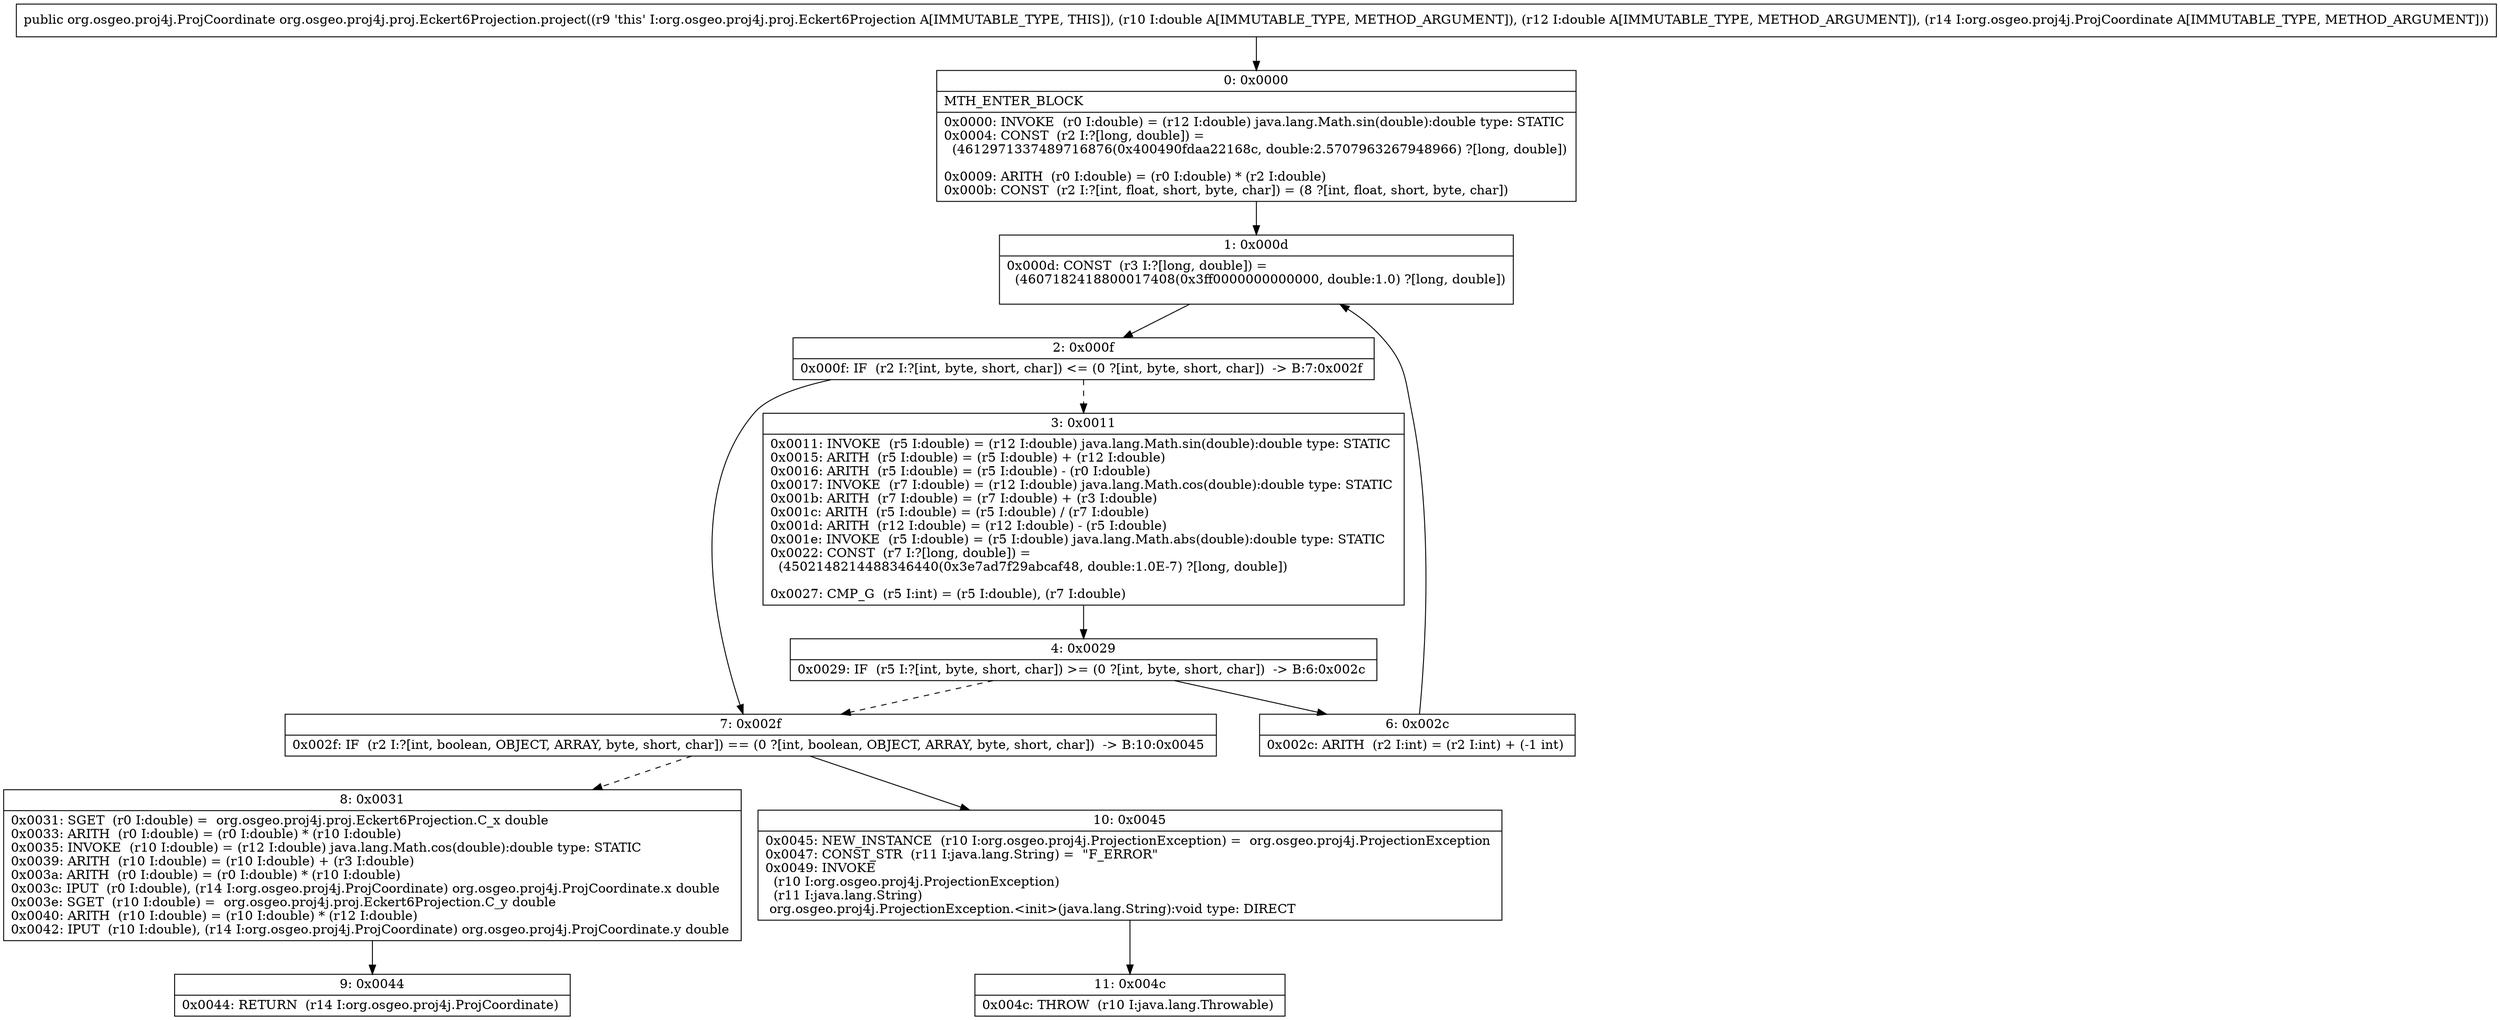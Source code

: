 digraph "CFG fororg.osgeo.proj4j.proj.Eckert6Projection.project(DDLorg\/osgeo\/proj4j\/ProjCoordinate;)Lorg\/osgeo\/proj4j\/ProjCoordinate;" {
Node_0 [shape=record,label="{0\:\ 0x0000|MTH_ENTER_BLOCK\l|0x0000: INVOKE  (r0 I:double) = (r12 I:double) java.lang.Math.sin(double):double type: STATIC \l0x0004: CONST  (r2 I:?[long, double]) = \l  (4612971337489716876(0x400490fdaa22168c, double:2.5707963267948966) ?[long, double])\l \l0x0009: ARITH  (r0 I:double) = (r0 I:double) * (r2 I:double) \l0x000b: CONST  (r2 I:?[int, float, short, byte, char]) = (8 ?[int, float, short, byte, char]) \l}"];
Node_1 [shape=record,label="{1\:\ 0x000d|0x000d: CONST  (r3 I:?[long, double]) = \l  (4607182418800017408(0x3ff0000000000000, double:1.0) ?[long, double])\l \l}"];
Node_2 [shape=record,label="{2\:\ 0x000f|0x000f: IF  (r2 I:?[int, byte, short, char]) \<= (0 ?[int, byte, short, char])  \-\> B:7:0x002f \l}"];
Node_3 [shape=record,label="{3\:\ 0x0011|0x0011: INVOKE  (r5 I:double) = (r12 I:double) java.lang.Math.sin(double):double type: STATIC \l0x0015: ARITH  (r5 I:double) = (r5 I:double) + (r12 I:double) \l0x0016: ARITH  (r5 I:double) = (r5 I:double) \- (r0 I:double) \l0x0017: INVOKE  (r7 I:double) = (r12 I:double) java.lang.Math.cos(double):double type: STATIC \l0x001b: ARITH  (r7 I:double) = (r7 I:double) + (r3 I:double) \l0x001c: ARITH  (r5 I:double) = (r5 I:double) \/ (r7 I:double) \l0x001d: ARITH  (r12 I:double) = (r12 I:double) \- (r5 I:double) \l0x001e: INVOKE  (r5 I:double) = (r5 I:double) java.lang.Math.abs(double):double type: STATIC \l0x0022: CONST  (r7 I:?[long, double]) = \l  (4502148214488346440(0x3e7ad7f29abcaf48, double:1.0E\-7) ?[long, double])\l \l0x0027: CMP_G  (r5 I:int) = (r5 I:double), (r7 I:double) \l}"];
Node_4 [shape=record,label="{4\:\ 0x0029|0x0029: IF  (r5 I:?[int, byte, short, char]) \>= (0 ?[int, byte, short, char])  \-\> B:6:0x002c \l}"];
Node_6 [shape=record,label="{6\:\ 0x002c|0x002c: ARITH  (r2 I:int) = (r2 I:int) + (\-1 int) \l}"];
Node_7 [shape=record,label="{7\:\ 0x002f|0x002f: IF  (r2 I:?[int, boolean, OBJECT, ARRAY, byte, short, char]) == (0 ?[int, boolean, OBJECT, ARRAY, byte, short, char])  \-\> B:10:0x0045 \l}"];
Node_8 [shape=record,label="{8\:\ 0x0031|0x0031: SGET  (r0 I:double) =  org.osgeo.proj4j.proj.Eckert6Projection.C_x double \l0x0033: ARITH  (r0 I:double) = (r0 I:double) * (r10 I:double) \l0x0035: INVOKE  (r10 I:double) = (r12 I:double) java.lang.Math.cos(double):double type: STATIC \l0x0039: ARITH  (r10 I:double) = (r10 I:double) + (r3 I:double) \l0x003a: ARITH  (r0 I:double) = (r0 I:double) * (r10 I:double) \l0x003c: IPUT  (r0 I:double), (r14 I:org.osgeo.proj4j.ProjCoordinate) org.osgeo.proj4j.ProjCoordinate.x double \l0x003e: SGET  (r10 I:double) =  org.osgeo.proj4j.proj.Eckert6Projection.C_y double \l0x0040: ARITH  (r10 I:double) = (r10 I:double) * (r12 I:double) \l0x0042: IPUT  (r10 I:double), (r14 I:org.osgeo.proj4j.ProjCoordinate) org.osgeo.proj4j.ProjCoordinate.y double \l}"];
Node_9 [shape=record,label="{9\:\ 0x0044|0x0044: RETURN  (r14 I:org.osgeo.proj4j.ProjCoordinate) \l}"];
Node_10 [shape=record,label="{10\:\ 0x0045|0x0045: NEW_INSTANCE  (r10 I:org.osgeo.proj4j.ProjectionException) =  org.osgeo.proj4j.ProjectionException \l0x0047: CONST_STR  (r11 I:java.lang.String) =  \"F_ERROR\" \l0x0049: INVOKE  \l  (r10 I:org.osgeo.proj4j.ProjectionException)\l  (r11 I:java.lang.String)\l org.osgeo.proj4j.ProjectionException.\<init\>(java.lang.String):void type: DIRECT \l}"];
Node_11 [shape=record,label="{11\:\ 0x004c|0x004c: THROW  (r10 I:java.lang.Throwable) \l}"];
MethodNode[shape=record,label="{public org.osgeo.proj4j.ProjCoordinate org.osgeo.proj4j.proj.Eckert6Projection.project((r9 'this' I:org.osgeo.proj4j.proj.Eckert6Projection A[IMMUTABLE_TYPE, THIS]), (r10 I:double A[IMMUTABLE_TYPE, METHOD_ARGUMENT]), (r12 I:double A[IMMUTABLE_TYPE, METHOD_ARGUMENT]), (r14 I:org.osgeo.proj4j.ProjCoordinate A[IMMUTABLE_TYPE, METHOD_ARGUMENT])) }"];
MethodNode -> Node_0;
Node_0 -> Node_1;
Node_1 -> Node_2;
Node_2 -> Node_3[style=dashed];
Node_2 -> Node_7;
Node_3 -> Node_4;
Node_4 -> Node_6;
Node_4 -> Node_7[style=dashed];
Node_6 -> Node_1;
Node_7 -> Node_8[style=dashed];
Node_7 -> Node_10;
Node_8 -> Node_9;
Node_10 -> Node_11;
}

